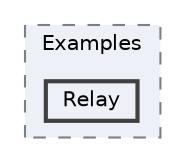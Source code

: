 digraph "Docs/Examples/Relay"
{
 // LATEX_PDF_SIZE
  bgcolor="transparent";
  edge [fontname=Helvetica,fontsize=10,labelfontname=Helvetica,labelfontsize=10];
  node [fontname=Helvetica,fontsize=10,shape=box,height=0.2,width=0.4];
  compound=true
  subgraph clusterdir_ff5284937d108f0b7606aff233a1a6e0 {
    graph [ bgcolor="#edf0f7", pencolor="grey50", label="Examples", fontname=Helvetica,fontsize=10 style="filled,dashed", URL="dir_ff5284937d108f0b7606aff233a1a6e0.html",tooltip=""]
  dir_9afb62d39ab1adf1d8e59834ab6df447 [label="Relay", fillcolor="#edf0f7", color="grey25", style="filled,bold", URL="dir_9afb62d39ab1adf1d8e59834ab6df447.html",tooltip=""];
  }
}
